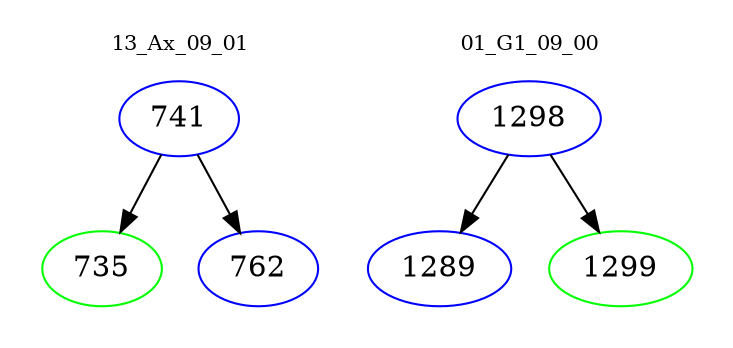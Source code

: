 digraph{
subgraph cluster_0 {
color = white
label = "13_Ax_09_01";
fontsize=10;
T0_741 [label="741", color="blue"]
T0_741 -> T0_735 [color="black"]
T0_735 [label="735", color="green"]
T0_741 -> T0_762 [color="black"]
T0_762 [label="762", color="blue"]
}
subgraph cluster_1 {
color = white
label = "01_G1_09_00";
fontsize=10;
T1_1298 [label="1298", color="blue"]
T1_1298 -> T1_1289 [color="black"]
T1_1289 [label="1289", color="blue"]
T1_1298 -> T1_1299 [color="black"]
T1_1299 [label="1299", color="green"]
}
}
